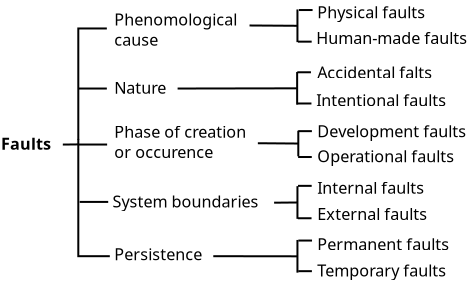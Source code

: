 <?xml version="1.0" encoding="UTF-8"?>
<dia:diagram xmlns:dia="http://www.lysator.liu.se/~alla/dia/">
  <dia:layer name="Background" visible="true" active="true">
    <dia:object type="Standard - Text" version="1" id="O0">
      <dia:attribute name="obj_pos">
        <dia:point val="4.416e-07,7.803"/>
      </dia:attribute>
      <dia:attribute name="obj_bb">
        <dia:rectangle val="4.416e-07,7.05;2.777,7.993"/>
      </dia:attribute>
      <dia:attribute name="text">
        <dia:composite type="text">
          <dia:attribute name="string">
            <dia:string>#Faults#</dia:string>
          </dia:attribute>
          <dia:attribute name="font">
            <dia:font family="sans" style="80" name="Helvetica-Bold"/>
          </dia:attribute>
          <dia:attribute name="height">
            <dia:real val="1.012"/>
          </dia:attribute>
          <dia:attribute name="pos">
            <dia:point val="4.416e-07,7.803"/>
          </dia:attribute>
          <dia:attribute name="color">
            <dia:color val="#000000"/>
          </dia:attribute>
          <dia:attribute name="alignment">
            <dia:enum val="0"/>
          </dia:attribute>
        </dia:composite>
      </dia:attribute>
      <dia:attribute name="valign">
        <dia:enum val="3"/>
      </dia:attribute>
    </dia:object>
    <dia:object type="Standard - Text" version="1" id="O1">
      <dia:attribute name="obj_pos">
        <dia:point val="5.664,1.589"/>
      </dia:attribute>
      <dia:attribute name="obj_bb">
        <dia:rectangle val="5.664,0.837;12.081,2.791"/>
      </dia:attribute>
      <dia:attribute name="text">
        <dia:composite type="text">
          <dia:attribute name="string">
            <dia:string>#Phenomological
cause#</dia:string>
          </dia:attribute>
          <dia:attribute name="font">
            <dia:font family="sans" style="0" name="Helvetica"/>
          </dia:attribute>
          <dia:attribute name="height">
            <dia:real val="1.012"/>
          </dia:attribute>
          <dia:attribute name="pos">
            <dia:point val="5.664,1.589"/>
          </dia:attribute>
          <dia:attribute name="color">
            <dia:color val="#000000"/>
          </dia:attribute>
          <dia:attribute name="alignment">
            <dia:enum val="0"/>
          </dia:attribute>
        </dia:composite>
      </dia:attribute>
      <dia:attribute name="valign">
        <dia:enum val="3"/>
      </dia:attribute>
    </dia:object>
    <dia:object type="Standard - Text" version="1" id="O2">
      <dia:attribute name="obj_pos">
        <dia:point val="5.664,5.008"/>
      </dia:attribute>
      <dia:attribute name="obj_bb">
        <dia:rectangle val="5.664,4.256;8.409,5.198"/>
      </dia:attribute>
      <dia:attribute name="text">
        <dia:composite type="text">
          <dia:attribute name="string">
            <dia:string>#Nature#</dia:string>
          </dia:attribute>
          <dia:attribute name="font">
            <dia:font family="sans" style="0" name="Helvetica"/>
          </dia:attribute>
          <dia:attribute name="height">
            <dia:real val="1.012"/>
          </dia:attribute>
          <dia:attribute name="pos">
            <dia:point val="5.664,5.008"/>
          </dia:attribute>
          <dia:attribute name="color">
            <dia:color val="#000000"/>
          </dia:attribute>
          <dia:attribute name="alignment">
            <dia:enum val="0"/>
          </dia:attribute>
        </dia:composite>
      </dia:attribute>
      <dia:attribute name="valign">
        <dia:enum val="3"/>
      </dia:attribute>
    </dia:object>
    <dia:object type="Standard - Text" version="1" id="O3">
      <dia:attribute name="obj_pos">
        <dia:point val="5.664,7.208"/>
      </dia:attribute>
      <dia:attribute name="obj_bb">
        <dia:rectangle val="5.664,6.456;12.681,8.41"/>
      </dia:attribute>
      <dia:attribute name="text">
        <dia:composite type="text">
          <dia:attribute name="string">
            <dia:string>#Phase of creation
or occurence#</dia:string>
          </dia:attribute>
          <dia:attribute name="font">
            <dia:font family="sans" style="0" name="Helvetica"/>
          </dia:attribute>
          <dia:attribute name="height">
            <dia:real val="1.012"/>
          </dia:attribute>
          <dia:attribute name="pos">
            <dia:point val="5.664,7.208"/>
          </dia:attribute>
          <dia:attribute name="color">
            <dia:color val="#000000"/>
          </dia:attribute>
          <dia:attribute name="alignment">
            <dia:enum val="0"/>
          </dia:attribute>
        </dia:composite>
      </dia:attribute>
      <dia:attribute name="valign">
        <dia:enum val="3"/>
      </dia:attribute>
    </dia:object>
    <dia:object type="Standard - Text" version="1" id="O4">
      <dia:attribute name="obj_pos">
        <dia:point val="5.574,10.687"/>
      </dia:attribute>
      <dia:attribute name="obj_bb">
        <dia:rectangle val="5.574,9.934;13.379,10.877"/>
      </dia:attribute>
      <dia:attribute name="text">
        <dia:composite type="text">
          <dia:attribute name="string">
            <dia:string>#System boundaries#</dia:string>
          </dia:attribute>
          <dia:attribute name="font">
            <dia:font family="sans" style="0" name="Helvetica"/>
          </dia:attribute>
          <dia:attribute name="height">
            <dia:real val="1.012"/>
          </dia:attribute>
          <dia:attribute name="pos">
            <dia:point val="5.574,10.687"/>
          </dia:attribute>
          <dia:attribute name="color">
            <dia:color val="#000000"/>
          </dia:attribute>
          <dia:attribute name="alignment">
            <dia:enum val="0"/>
          </dia:attribute>
        </dia:composite>
      </dia:attribute>
      <dia:attribute name="valign">
        <dia:enum val="3"/>
      </dia:attribute>
    </dia:object>
    <dia:object type="Standard - Text" version="1" id="O5">
      <dia:attribute name="obj_pos">
        <dia:point val="5.664,13.333"/>
      </dia:attribute>
      <dia:attribute name="obj_bb">
        <dia:rectangle val="5.664,12.58;10.291,13.523"/>
      </dia:attribute>
      <dia:attribute name="text">
        <dia:composite type="text">
          <dia:attribute name="string">
            <dia:string>#Persistence#</dia:string>
          </dia:attribute>
          <dia:attribute name="font">
            <dia:font family="sans" style="0" name="Helvetica"/>
          </dia:attribute>
          <dia:attribute name="height">
            <dia:real val="1.012"/>
          </dia:attribute>
          <dia:attribute name="pos">
            <dia:point val="5.664,13.333"/>
          </dia:attribute>
          <dia:attribute name="color">
            <dia:color val="#000000"/>
          </dia:attribute>
          <dia:attribute name="alignment">
            <dia:enum val="0"/>
          </dia:attribute>
        </dia:composite>
      </dia:attribute>
      <dia:attribute name="valign">
        <dia:enum val="3"/>
      </dia:attribute>
    </dia:object>
    <dia:object type="Standard - Text" version="1" id="O6">
      <dia:attribute name="obj_pos">
        <dia:point val="15.816,1.232"/>
      </dia:attribute>
      <dia:attribute name="obj_bb">
        <dia:rectangle val="15.816,0.48;21.629,1.422"/>
      </dia:attribute>
      <dia:attribute name="text">
        <dia:composite type="text">
          <dia:attribute name="string">
            <dia:string>#Physical faults#</dia:string>
          </dia:attribute>
          <dia:attribute name="font">
            <dia:font family="sans" style="0" name="Helvetica"/>
          </dia:attribute>
          <dia:attribute name="height">
            <dia:real val="1.012"/>
          </dia:attribute>
          <dia:attribute name="pos">
            <dia:point val="15.816,1.232"/>
          </dia:attribute>
          <dia:attribute name="color">
            <dia:color val="#000000"/>
          </dia:attribute>
          <dia:attribute name="alignment">
            <dia:enum val="0"/>
          </dia:attribute>
        </dia:composite>
      </dia:attribute>
      <dia:attribute name="valign">
        <dia:enum val="3"/>
      </dia:attribute>
    </dia:object>
    <dia:object type="Standard - Text" version="1" id="O7">
      <dia:attribute name="obj_pos">
        <dia:point val="15.757,2.511"/>
      </dia:attribute>
      <dia:attribute name="obj_bb">
        <dia:rectangle val="15.757,1.758;23.79,2.701"/>
      </dia:attribute>
      <dia:attribute name="text">
        <dia:composite type="text">
          <dia:attribute name="string">
            <dia:string>#Human-made faults#</dia:string>
          </dia:attribute>
          <dia:attribute name="font">
            <dia:font family="sans" style="0" name="Helvetica"/>
          </dia:attribute>
          <dia:attribute name="height">
            <dia:real val="1.012"/>
          </dia:attribute>
          <dia:attribute name="pos">
            <dia:point val="15.757,2.511"/>
          </dia:attribute>
          <dia:attribute name="color">
            <dia:color val="#000000"/>
          </dia:attribute>
          <dia:attribute name="alignment">
            <dia:enum val="0"/>
          </dia:attribute>
        </dia:composite>
      </dia:attribute>
      <dia:attribute name="valign">
        <dia:enum val="3"/>
      </dia:attribute>
    </dia:object>
    <dia:object type="Standard - Text" version="1" id="O8">
      <dia:attribute name="obj_pos">
        <dia:point val="15.816,4.235"/>
      </dia:attribute>
      <dia:attribute name="obj_bb">
        <dia:rectangle val="15.816,3.483;22.041,4.425"/>
      </dia:attribute>
      <dia:attribute name="text">
        <dia:composite type="text">
          <dia:attribute name="string">
            <dia:string>#Accidental falts#</dia:string>
          </dia:attribute>
          <dia:attribute name="font">
            <dia:font family="sans" style="0" name="Helvetica"/>
          </dia:attribute>
          <dia:attribute name="height">
            <dia:real val="1.012"/>
          </dia:attribute>
          <dia:attribute name="pos">
            <dia:point val="15.816,4.235"/>
          </dia:attribute>
          <dia:attribute name="color">
            <dia:color val="#000000"/>
          </dia:attribute>
          <dia:attribute name="alignment">
            <dia:enum val="0"/>
          </dia:attribute>
        </dia:composite>
      </dia:attribute>
      <dia:attribute name="valign">
        <dia:enum val="3"/>
      </dia:attribute>
    </dia:object>
    <dia:object type="Standard - Text" version="1" id="O9">
      <dia:attribute name="obj_pos">
        <dia:point val="15.757,5.633"/>
      </dia:attribute>
      <dia:attribute name="obj_bb">
        <dia:rectangle val="15.757,4.88;22.627,5.823"/>
      </dia:attribute>
      <dia:attribute name="text">
        <dia:composite type="text">
          <dia:attribute name="string">
            <dia:string>#Intentional faults#</dia:string>
          </dia:attribute>
          <dia:attribute name="font">
            <dia:font family="sans" style="0" name="Helvetica"/>
          </dia:attribute>
          <dia:attribute name="height">
            <dia:real val="1.012"/>
          </dia:attribute>
          <dia:attribute name="pos">
            <dia:point val="15.757,5.633"/>
          </dia:attribute>
          <dia:attribute name="color">
            <dia:color val="#000000"/>
          </dia:attribute>
          <dia:attribute name="alignment">
            <dia:enum val="0"/>
          </dia:attribute>
        </dia:composite>
      </dia:attribute>
      <dia:attribute name="valign">
        <dia:enum val="3"/>
      </dia:attribute>
    </dia:object>
    <dia:object type="Standard - Text" version="1" id="O10">
      <dia:attribute name="obj_pos">
        <dia:point val="15.816,7.179"/>
      </dia:attribute>
      <dia:attribute name="obj_bb">
        <dia:rectangle val="15.816,6.426;23.784,7.369"/>
      </dia:attribute>
      <dia:attribute name="text">
        <dia:composite type="text">
          <dia:attribute name="string">
            <dia:string>#Development faults#</dia:string>
          </dia:attribute>
          <dia:attribute name="font">
            <dia:font family="sans" style="0" name="Helvetica"/>
          </dia:attribute>
          <dia:attribute name="height">
            <dia:real val="1.012"/>
          </dia:attribute>
          <dia:attribute name="pos">
            <dia:point val="15.816,7.179"/>
          </dia:attribute>
          <dia:attribute name="color">
            <dia:color val="#000000"/>
          </dia:attribute>
          <dia:attribute name="alignment">
            <dia:enum val="0"/>
          </dia:attribute>
        </dia:composite>
      </dia:attribute>
      <dia:attribute name="valign">
        <dia:enum val="3"/>
      </dia:attribute>
    </dia:object>
    <dia:object type="Standard - Text" version="1" id="O11">
      <dia:attribute name="obj_pos">
        <dia:point val="15.816,8.427"/>
      </dia:attribute>
      <dia:attribute name="obj_bb">
        <dia:rectangle val="15.816,7.675;23.086,8.617"/>
      </dia:attribute>
      <dia:attribute name="text">
        <dia:composite type="text">
          <dia:attribute name="string">
            <dia:string>#Operational faults#</dia:string>
          </dia:attribute>
          <dia:attribute name="font">
            <dia:font family="sans" style="0" name="Helvetica"/>
          </dia:attribute>
          <dia:attribute name="height">
            <dia:real val="1.012"/>
          </dia:attribute>
          <dia:attribute name="pos">
            <dia:point val="15.816,8.427"/>
          </dia:attribute>
          <dia:attribute name="color">
            <dia:color val="#000000"/>
          </dia:attribute>
          <dia:attribute name="alignment">
            <dia:enum val="0"/>
          </dia:attribute>
        </dia:composite>
      </dia:attribute>
      <dia:attribute name="valign">
        <dia:enum val="3"/>
      </dia:attribute>
    </dia:object>
    <dia:object type="Standard - Text" version="1" id="O12">
      <dia:attribute name="obj_pos">
        <dia:point val="15.816,10.003"/>
      </dia:attribute>
      <dia:attribute name="obj_bb">
        <dia:rectangle val="15.816,9.25;21.454,10.193"/>
      </dia:attribute>
      <dia:attribute name="text">
        <dia:composite type="text">
          <dia:attribute name="string">
            <dia:string>#Internal faults#</dia:string>
          </dia:attribute>
          <dia:attribute name="font">
            <dia:font family="sans" style="0" name="Helvetica"/>
          </dia:attribute>
          <dia:attribute name="height">
            <dia:real val="1.012"/>
          </dia:attribute>
          <dia:attribute name="pos">
            <dia:point val="15.816,10.003"/>
          </dia:attribute>
          <dia:attribute name="color">
            <dia:color val="#000000"/>
          </dia:attribute>
          <dia:attribute name="alignment">
            <dia:enum val="0"/>
          </dia:attribute>
        </dia:composite>
      </dia:attribute>
      <dia:attribute name="valign">
        <dia:enum val="3"/>
      </dia:attribute>
    </dia:object>
    <dia:object type="Standard - Text" version="1" id="O13">
      <dia:attribute name="obj_pos">
        <dia:point val="15.816,11.311"/>
      </dia:attribute>
      <dia:attribute name="obj_bb">
        <dia:rectangle val="15.816,10.559;21.694,11.501"/>
      </dia:attribute>
      <dia:attribute name="text">
        <dia:composite type="text">
          <dia:attribute name="string">
            <dia:string>#External faults#</dia:string>
          </dia:attribute>
          <dia:attribute name="font">
            <dia:font family="sans" style="0" name="Helvetica"/>
          </dia:attribute>
          <dia:attribute name="height">
            <dia:real val="1.012"/>
          </dia:attribute>
          <dia:attribute name="pos">
            <dia:point val="15.816,11.311"/>
          </dia:attribute>
          <dia:attribute name="color">
            <dia:color val="#000000"/>
          </dia:attribute>
          <dia:attribute name="alignment">
            <dia:enum val="0"/>
          </dia:attribute>
        </dia:composite>
      </dia:attribute>
      <dia:attribute name="valign">
        <dia:enum val="3"/>
      </dia:attribute>
    </dia:object>
    <dia:object type="Standard - Text" version="1" id="O14">
      <dia:attribute name="obj_pos">
        <dia:point val="15.816,12.827"/>
      </dia:attribute>
      <dia:attribute name="obj_bb">
        <dia:rectangle val="15.816,12.075;22.734,13.017"/>
      </dia:attribute>
      <dia:attribute name="text">
        <dia:composite type="text">
          <dia:attribute name="string">
            <dia:string>#Permanent faults#</dia:string>
          </dia:attribute>
          <dia:attribute name="font">
            <dia:font family="sans" style="0" name="Helvetica"/>
          </dia:attribute>
          <dia:attribute name="height">
            <dia:real val="1.012"/>
          </dia:attribute>
          <dia:attribute name="pos">
            <dia:point val="15.816,12.827"/>
          </dia:attribute>
          <dia:attribute name="color">
            <dia:color val="#000000"/>
          </dia:attribute>
          <dia:attribute name="alignment">
            <dia:enum val="0"/>
          </dia:attribute>
        </dia:composite>
      </dia:attribute>
      <dia:attribute name="valign">
        <dia:enum val="3"/>
      </dia:attribute>
    </dia:object>
    <dia:object type="Standard - Text" version="1" id="O15">
      <dia:attribute name="obj_pos">
        <dia:point val="15.816,14.135"/>
      </dia:attribute>
      <dia:attribute name="obj_bb">
        <dia:rectangle val="15.816,13.383;22.631,14.325"/>
      </dia:attribute>
      <dia:attribute name="text">
        <dia:composite type="text">
          <dia:attribute name="string">
            <dia:string>#Temporary faults#</dia:string>
          </dia:attribute>
          <dia:attribute name="font">
            <dia:font family="sans" style="0" name="Helvetica"/>
          </dia:attribute>
          <dia:attribute name="height">
            <dia:real val="1.012"/>
          </dia:attribute>
          <dia:attribute name="pos">
            <dia:point val="15.816,14.135"/>
          </dia:attribute>
          <dia:attribute name="color">
            <dia:color val="#000000"/>
          </dia:attribute>
          <dia:attribute name="alignment">
            <dia:enum val="0"/>
          </dia:attribute>
        </dia:composite>
      </dia:attribute>
      <dia:attribute name="valign">
        <dia:enum val="3"/>
      </dia:attribute>
    </dia:object>
    <dia:object type="Standard - ZigZagLine" version="1" id="O16">
      <dia:attribute name="obj_pos">
        <dia:point val="3.865,7.297"/>
      </dia:attribute>
      <dia:attribute name="obj_bb">
        <dia:rectangle val="3.815,1.688;5.363,7.347"/>
      </dia:attribute>
      <dia:attribute name="orth_points">
        <dia:point val="3.865,7.297"/>
        <dia:point val="3.865,1.738"/>
        <dia:point val="5.292,1.738"/>
        <dia:point val="5.292,1.738"/>
      </dia:attribute>
      <dia:attribute name="orth_orient">
        <dia:enum val="1"/>
        <dia:enum val="0"/>
        <dia:enum val="1"/>
      </dia:attribute>
      <dia:attribute name="autorouting">
        <dia:boolean val="false"/>
      </dia:attribute>
    </dia:object>
    <dia:object type="Standard - ZigZagLine" version="1" id="O17">
      <dia:attribute name="obj_pos">
        <dia:point val="3.896,7.312"/>
      </dia:attribute>
      <dia:attribute name="obj_bb">
        <dia:rectangle val="3.815,7.262;5.491,13.175"/>
      </dia:attribute>
      <dia:attribute name="orth_points">
        <dia:point val="3.896,7.312"/>
        <dia:point val="3.865,7.312"/>
        <dia:point val="3.865,13.124"/>
        <dia:point val="5.441,13.124"/>
      </dia:attribute>
      <dia:attribute name="orth_orient">
        <dia:enum val="0"/>
        <dia:enum val="1"/>
        <dia:enum val="0"/>
      </dia:attribute>
      <dia:attribute name="autorouting">
        <dia:boolean val="false"/>
      </dia:attribute>
    </dia:object>
    <dia:object type="Standard - Line" version="0" id="O18">
      <dia:attribute name="obj_pos">
        <dia:point val="3.865,4.741"/>
      </dia:attribute>
      <dia:attribute name="obj_bb">
        <dia:rectangle val="3.815,4.691;5.342,4.791"/>
      </dia:attribute>
      <dia:attribute name="conn_endpoints">
        <dia:point val="3.865,4.741"/>
        <dia:point val="5.292,4.741"/>
      </dia:attribute>
      <dia:attribute name="numcp">
        <dia:int val="1"/>
      </dia:attribute>
    </dia:object>
    <dia:object type="Standard - Line" version="0" id="O19">
      <dia:attribute name="obj_pos">
        <dia:point val="3.879,7.541"/>
      </dia:attribute>
      <dia:attribute name="obj_bb">
        <dia:rectangle val="3.829,7.491;5.356,7.591"/>
      </dia:attribute>
      <dia:attribute name="conn_endpoints">
        <dia:point val="3.879,7.541"/>
        <dia:point val="5.306,7.541"/>
      </dia:attribute>
      <dia:attribute name="numcp">
        <dia:int val="1"/>
      </dia:attribute>
    </dia:object>
    <dia:object type="Standard - Line" version="0" id="O20">
      <dia:attribute name="obj_pos">
        <dia:point val="3.933,10.41"/>
      </dia:attribute>
      <dia:attribute name="obj_bb">
        <dia:rectangle val="3.883,10.36;5.41,10.46"/>
      </dia:attribute>
      <dia:attribute name="conn_endpoints">
        <dia:point val="3.933,10.41"/>
        <dia:point val="5.36,10.41"/>
      </dia:attribute>
      <dia:attribute name="numcp">
        <dia:int val="1"/>
      </dia:attribute>
    </dia:object>
    <dia:object type="Standard - Line" version="0" id="O21">
      <dia:attribute name="obj_pos">
        <dia:point val="14.822,0.787"/>
      </dia:attribute>
      <dia:attribute name="obj_bb">
        <dia:rectangle val="14.772,0.737;14.872,2.472"/>
      </dia:attribute>
      <dia:attribute name="conn_endpoints">
        <dia:point val="14.822,0.787"/>
        <dia:point val="14.822,2.422"/>
      </dia:attribute>
      <dia:attribute name="numcp">
        <dia:int val="1"/>
      </dia:attribute>
    </dia:object>
    <dia:object type="Standard - Line" version="0" id="O22">
      <dia:attribute name="obj_pos">
        <dia:point val="14.865,6.851"/>
      </dia:attribute>
      <dia:attribute name="obj_bb">
        <dia:rectangle val="14.815,6.801;14.915,8.18"/>
      </dia:attribute>
      <dia:attribute name="conn_endpoints">
        <dia:point val="14.865,6.851"/>
        <dia:point val="14.865,8.13"/>
      </dia:attribute>
      <dia:attribute name="numcp">
        <dia:int val="1"/>
      </dia:attribute>
    </dia:object>
    <dia:object type="Standard - Line" version="0" id="O23">
      <dia:attribute name="obj_pos">
        <dia:point val="14.822,9.622"/>
      </dia:attribute>
      <dia:attribute name="obj_bb">
        <dia:rectangle val="14.772,9.572;14.872,11.307"/>
      </dia:attribute>
      <dia:attribute name="conn_endpoints">
        <dia:point val="14.822,9.622"/>
        <dia:point val="14.822,11.257"/>
      </dia:attribute>
      <dia:attribute name="numcp">
        <dia:int val="1"/>
      </dia:attribute>
    </dia:object>
    <dia:object type="Standard - Line" version="0" id="O24">
      <dia:attribute name="obj_pos">
        <dia:point val="14.822,12.312"/>
      </dia:attribute>
      <dia:attribute name="obj_bb">
        <dia:rectangle val="14.772,12.262;14.872,13.998"/>
      </dia:attribute>
      <dia:attribute name="conn_endpoints">
        <dia:point val="14.822,12.312"/>
        <dia:point val="14.822,13.947"/>
      </dia:attribute>
      <dia:attribute name="numcp">
        <dia:int val="1"/>
      </dia:attribute>
    </dia:object>
    <dia:object type="Standard - Line" version="0" id="O25">
      <dia:attribute name="obj_pos">
        <dia:point val="14.822,1.604"/>
      </dia:attribute>
      <dia:attribute name="obj_bb">
        <dia:rectangle val="12.377,1.539;14.872,1.654"/>
      </dia:attribute>
      <dia:attribute name="conn_endpoints">
        <dia:point val="14.822,1.604"/>
        <dia:point val="12.427,1.589"/>
      </dia:attribute>
      <dia:attribute name="numcp">
        <dia:int val="1"/>
      </dia:attribute>
      <dia:connections>
        <dia:connection handle="0" to="O21" connection="0"/>
      </dia:connections>
    </dia:object>
    <dia:object type="Standard - Line" version="0" id="O26">
      <dia:attribute name="obj_pos">
        <dia:point val="14.807,3.914"/>
      </dia:attribute>
      <dia:attribute name="obj_bb">
        <dia:rectangle val="14.757,3.864;14.857,5.599"/>
      </dia:attribute>
      <dia:attribute name="conn_endpoints">
        <dia:point val="14.807,3.914"/>
        <dia:point val="14.807,5.549"/>
      </dia:attribute>
      <dia:attribute name="numcp">
        <dia:int val="1"/>
      </dia:attribute>
    </dia:object>
    <dia:object type="Standard - Line" version="0" id="O27">
      <dia:attribute name="obj_pos">
        <dia:point val="14.807,4.731"/>
      </dia:attribute>
      <dia:attribute name="obj_bb">
        <dia:rectangle val="8.78,4.681;14.857,4.791"/>
      </dia:attribute>
      <dia:attribute name="conn_endpoints">
        <dia:point val="14.807,4.731"/>
        <dia:point val="8.83,4.741"/>
      </dia:attribute>
      <dia:attribute name="numcp">
        <dia:int val="1"/>
      </dia:attribute>
      <dia:connections>
        <dia:connection handle="0" to="O26" connection="0"/>
      </dia:connections>
    </dia:object>
    <dia:object type="Standard - Line" version="0" id="O28">
      <dia:attribute name="obj_pos">
        <dia:point val="14.865,7.491"/>
      </dia:attribute>
      <dia:attribute name="obj_bb">
        <dia:rectangle val="12.793,7.425;14.915,7.541"/>
      </dia:attribute>
      <dia:attribute name="conn_endpoints">
        <dia:point val="14.865,7.491"/>
        <dia:point val="12.843,7.476"/>
      </dia:attribute>
      <dia:attribute name="numcp">
        <dia:int val="1"/>
      </dia:attribute>
      <dia:connections>
        <dia:connection handle="0" to="O22" connection="0"/>
      </dia:connections>
    </dia:object>
    <dia:object type="Standard - Line" version="0" id="O29">
      <dia:attribute name="obj_pos">
        <dia:point val="14.822,10.439"/>
      </dia:attribute>
      <dia:attribute name="obj_bb">
        <dia:rectangle val="13.604,10.389;14.872,10.5"/>
      </dia:attribute>
      <dia:attribute name="conn_endpoints">
        <dia:point val="14.822,10.439"/>
        <dia:point val="13.655,10.449"/>
      </dia:attribute>
      <dia:attribute name="numcp">
        <dia:int val="1"/>
      </dia:attribute>
      <dia:connections>
        <dia:connection handle="0" to="O23" connection="0"/>
      </dia:connections>
    </dia:object>
    <dia:object type="Standard - Line" version="0" id="O30">
      <dia:attribute name="obj_pos">
        <dia:point val="14.822,13.13"/>
      </dia:attribute>
      <dia:attribute name="obj_bb">
        <dia:rectangle val="10.564,13.074;14.872,13.18"/>
      </dia:attribute>
      <dia:attribute name="conn_endpoints">
        <dia:point val="14.822,13.13"/>
        <dia:point val="10.614,13.124"/>
      </dia:attribute>
      <dia:attribute name="numcp">
        <dia:int val="1"/>
      </dia:attribute>
      <dia:connections>
        <dia:connection handle="0" to="O24" connection="0"/>
      </dia:connections>
    </dia:object>
    <dia:object type="Standard - Line" version="0" id="O31">
      <dia:attribute name="obj_pos">
        <dia:point val="14.895,0.816"/>
      </dia:attribute>
      <dia:attribute name="obj_bb">
        <dia:rectangle val="14.845,0.766;15.629,0.866"/>
      </dia:attribute>
      <dia:attribute name="conn_endpoints">
        <dia:point val="14.895,0.816"/>
        <dia:point val="15.579,0.816"/>
      </dia:attribute>
      <dia:attribute name="numcp">
        <dia:int val="1"/>
      </dia:attribute>
    </dia:object>
    <dia:object type="Standard - Line" version="0" id="O32">
      <dia:attribute name="obj_pos">
        <dia:point val="14.85,2.397"/>
      </dia:attribute>
      <dia:attribute name="obj_bb">
        <dia:rectangle val="14.8,2.347;15.584,2.447"/>
      </dia:attribute>
      <dia:attribute name="conn_endpoints">
        <dia:point val="14.85,2.397"/>
        <dia:point val="15.534,2.397"/>
      </dia:attribute>
      <dia:attribute name="numcp">
        <dia:int val="1"/>
      </dia:attribute>
    </dia:object>
    <dia:object type="Standard - Line" version="0" id="O33">
      <dia:attribute name="obj_pos">
        <dia:point val="14.814,3.928"/>
      </dia:attribute>
      <dia:attribute name="obj_bb">
        <dia:rectangle val="14.764,3.878;15.548,3.978"/>
      </dia:attribute>
      <dia:attribute name="conn_endpoints">
        <dia:point val="14.814,3.928"/>
        <dia:point val="15.498,3.928"/>
      </dia:attribute>
      <dia:attribute name="numcp">
        <dia:int val="1"/>
      </dia:attribute>
    </dia:object>
    <dia:object type="Standard - Line" version="0" id="O34">
      <dia:attribute name="obj_pos">
        <dia:point val="14.838,5.489"/>
      </dia:attribute>
      <dia:attribute name="obj_bb">
        <dia:rectangle val="14.788,5.439;15.572,5.539"/>
      </dia:attribute>
      <dia:attribute name="conn_endpoints">
        <dia:point val="14.838,5.489"/>
        <dia:point val="15.522,5.489"/>
      </dia:attribute>
      <dia:attribute name="numcp">
        <dia:int val="1"/>
      </dia:attribute>
    </dia:object>
    <dia:object type="Standard - Line" version="0" id="O35">
      <dia:attribute name="obj_pos">
        <dia:point val="14.862,6.872"/>
      </dia:attribute>
      <dia:attribute name="obj_bb">
        <dia:rectangle val="14.812,6.822;15.595,6.922"/>
      </dia:attribute>
      <dia:attribute name="conn_endpoints">
        <dia:point val="14.862,6.872"/>
        <dia:point val="15.545,6.872"/>
      </dia:attribute>
      <dia:attribute name="numcp">
        <dia:int val="1"/>
      </dia:attribute>
    </dia:object>
    <dia:object type="Standard - Line" version="0" id="O36">
      <dia:attribute name="obj_pos">
        <dia:point val="14.856,8.165"/>
      </dia:attribute>
      <dia:attribute name="obj_bb">
        <dia:rectangle val="14.806,8.115;15.589,8.215"/>
      </dia:attribute>
      <dia:attribute name="conn_endpoints">
        <dia:point val="14.856,8.165"/>
        <dia:point val="15.539,8.165"/>
      </dia:attribute>
      <dia:attribute name="numcp">
        <dia:int val="1"/>
      </dia:attribute>
    </dia:object>
    <dia:object type="Standard - Line" version="0" id="O37">
      <dia:attribute name="obj_pos">
        <dia:point val="14.85,9.607"/>
      </dia:attribute>
      <dia:attribute name="obj_bb">
        <dia:rectangle val="14.8,9.557;15.584,9.657"/>
      </dia:attribute>
      <dia:attribute name="conn_endpoints">
        <dia:point val="14.85,9.607"/>
        <dia:point val="15.534,9.607"/>
      </dia:attribute>
      <dia:attribute name="numcp">
        <dia:int val="1"/>
      </dia:attribute>
    </dia:object>
    <dia:object type="Standard - Line" version="0" id="O38">
      <dia:attribute name="obj_pos">
        <dia:point val="14.844,11.227"/>
      </dia:attribute>
      <dia:attribute name="obj_bb">
        <dia:rectangle val="14.794,11.177;15.578,11.277"/>
      </dia:attribute>
      <dia:attribute name="conn_endpoints">
        <dia:point val="14.844,11.227"/>
        <dia:point val="15.527,11.227"/>
      </dia:attribute>
      <dia:attribute name="numcp">
        <dia:int val="1"/>
      </dia:attribute>
    </dia:object>
    <dia:object type="Standard - Line" version="0" id="O39">
      <dia:attribute name="obj_pos">
        <dia:point val="14.867,12.342"/>
      </dia:attribute>
      <dia:attribute name="obj_bb">
        <dia:rectangle val="14.818,12.292;15.601,12.392"/>
      </dia:attribute>
      <dia:attribute name="conn_endpoints">
        <dia:point val="14.867,12.342"/>
        <dia:point val="15.551,12.342"/>
      </dia:attribute>
      <dia:attribute name="numcp">
        <dia:int val="1"/>
      </dia:attribute>
    </dia:object>
    <dia:object type="Standard - Line" version="0" id="O40">
      <dia:attribute name="obj_pos">
        <dia:point val="14.862,13.873"/>
      </dia:attribute>
      <dia:attribute name="obj_bb">
        <dia:rectangle val="14.812,13.823;15.595,13.923"/>
      </dia:attribute>
      <dia:attribute name="conn_endpoints">
        <dia:point val="14.862,13.873"/>
        <dia:point val="15.545,13.873"/>
      </dia:attribute>
      <dia:attribute name="numcp">
        <dia:int val="1"/>
      </dia:attribute>
    </dia:object>
    <dia:object type="Standard - Line" version="0" id="O41">
      <dia:attribute name="obj_pos">
        <dia:point val="3.865,7.535"/>
      </dia:attribute>
      <dia:attribute name="obj_bb">
        <dia:rectangle val="3.04,7.485;3.915,7.594"/>
      </dia:attribute>
      <dia:attribute name="conn_endpoints">
        <dia:point val="3.865,7.535"/>
        <dia:point val="3.091,7.543"/>
      </dia:attribute>
      <dia:attribute name="numcp">
        <dia:int val="1"/>
      </dia:attribute>
    </dia:object>
  </dia:layer>
</dia:diagram>
